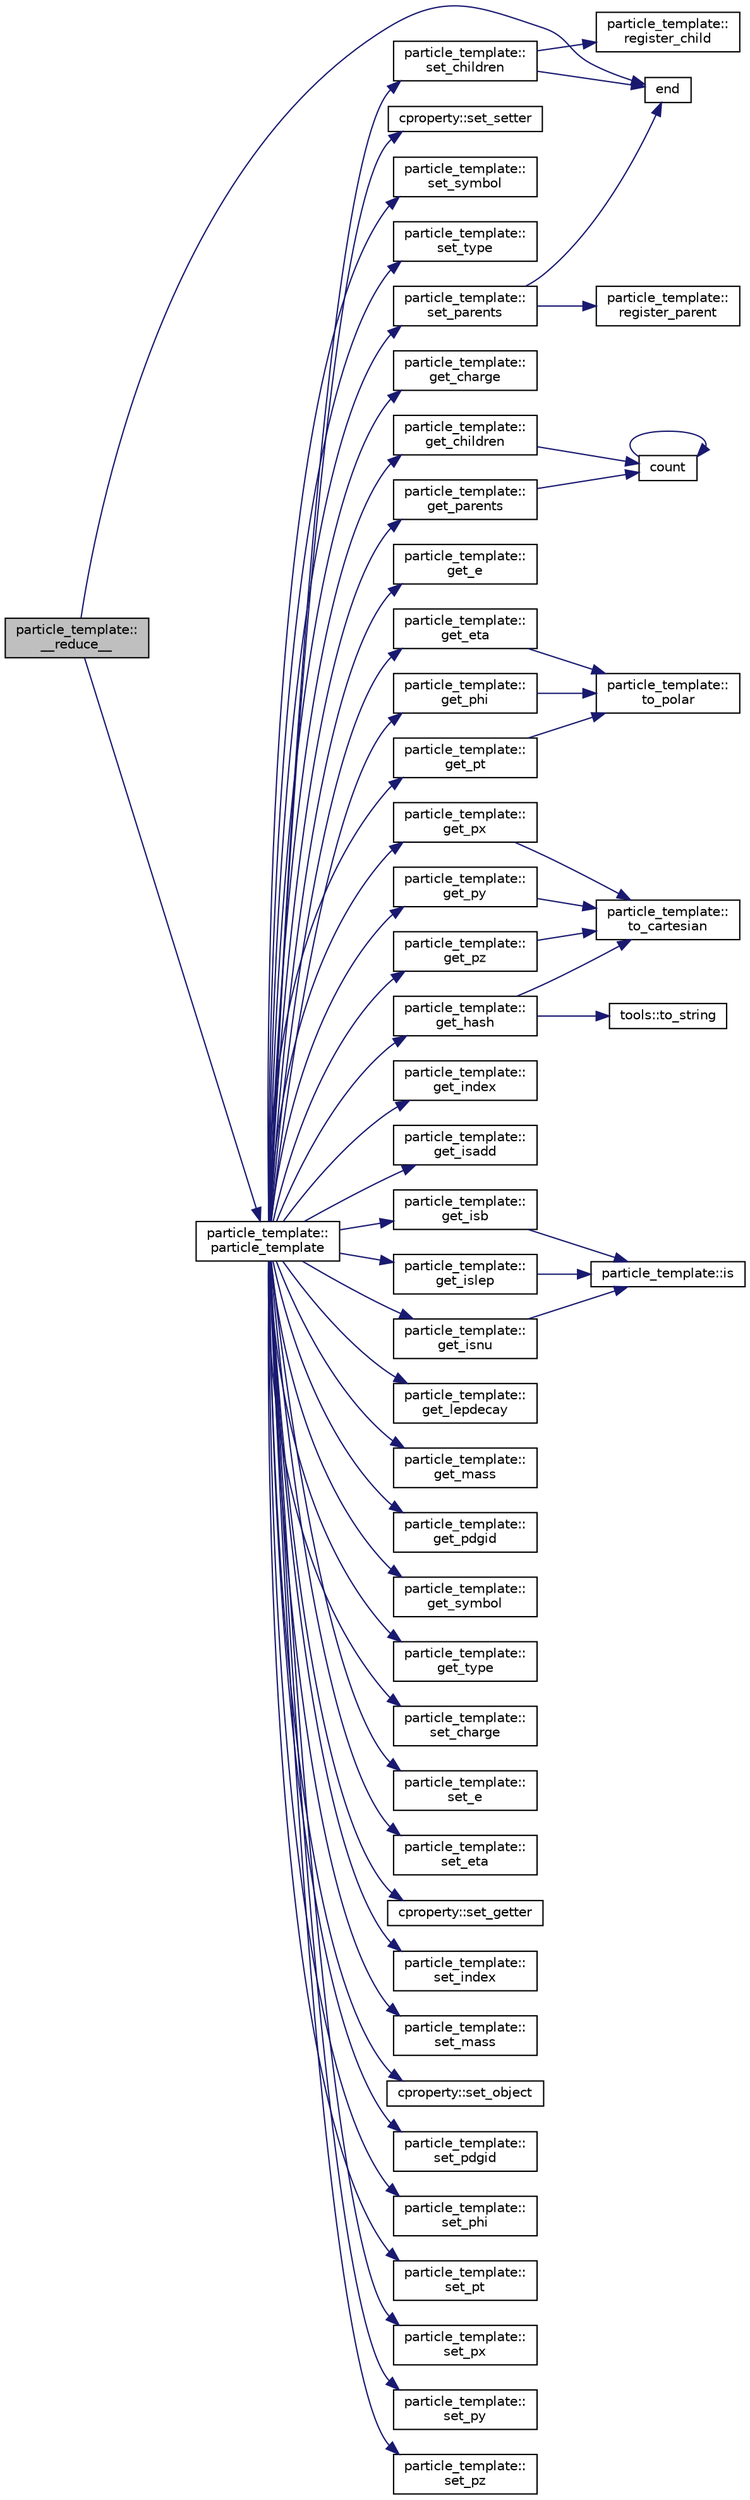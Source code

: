 digraph "particle_template::__reduce__"
{
 // INTERACTIVE_SVG=YES
 // LATEX_PDF_SIZE
  edge [fontname="Helvetica",fontsize="10",labelfontname="Helvetica",labelfontsize="10"];
  node [fontname="Helvetica",fontsize="10",shape=record];
  rankdir="LR";
  Node1 [label="particle_template::\l__reduce__",height=0.2,width=0.4,color="black", fillcolor="grey75", style="filled", fontcolor="black",tooltip=" "];
  Node1 -> Node2 [color="midnightblue",fontsize="10",style="solid",fontname="Helvetica"];
  Node2 [label="end",height=0.2,width=0.4,color="black", fillcolor="white", style="filled",URL="$_3name_4_8h.html#a64e9fa75beda50a9e8400ee0d4e61984",tooltip=" "];
  Node1 -> Node3 [color="midnightblue",fontsize="10",style="solid",fontname="Helvetica"];
  Node3 [label="particle_template::\lparticle_template",height=0.2,width=0.4,color="black", fillcolor="white", style="filled",URL="$classparticle__template.html#ab527ed22f6d67969247a0be9dda0165f",tooltip=" "];
  Node3 -> Node4 [color="midnightblue",fontsize="10",style="solid",fontname="Helvetica"];
  Node4 [label="particle_template::\lget_charge",height=0.2,width=0.4,color="black", fillcolor="white", style="filled",URL="$classparticle__template.html#a92866b3a31350f8d7ae5e15c8a551b33",tooltip=" "];
  Node3 -> Node5 [color="midnightblue",fontsize="10",style="solid",fontname="Helvetica"];
  Node5 [label="particle_template::\lget_children",height=0.2,width=0.4,color="black", fillcolor="white", style="filled",URL="$classparticle__template.html#a0d6f5cadd815776a58be4d47e99c750d",tooltip=" "];
  Node5 -> Node6 [color="midnightblue",fontsize="10",style="solid",fontname="Helvetica"];
  Node6 [label="count",height=0.2,width=0.4,color="black", fillcolor="white", style="filled",URL="$structs_2cxx_2base_8cxx.html#a4eee7b291ed2cdcd4e3c2496c603c48c",tooltip="Counts occurrences of a substring within a string."];
  Node6 -> Node6 [color="midnightblue",fontsize="10",style="solid",fontname="Helvetica"];
  Node3 -> Node7 [color="midnightblue",fontsize="10",style="solid",fontname="Helvetica"];
  Node7 [label="particle_template::\lget_e",height=0.2,width=0.4,color="black", fillcolor="white", style="filled",URL="$classparticle__template.html#ab0927b6be583340a0b8c4d12a5ff3ebf",tooltip=" "];
  Node3 -> Node8 [color="midnightblue",fontsize="10",style="solid",fontname="Helvetica"];
  Node8 [label="particle_template::\lget_eta",height=0.2,width=0.4,color="black", fillcolor="white", style="filled",URL="$classparticle__template.html#a51448fc89f42a176decd7047e503cfd4",tooltip=" "];
  Node8 -> Node9 [color="midnightblue",fontsize="10",style="solid",fontname="Helvetica"];
  Node9 [label="particle_template::\lto_polar",height=0.2,width=0.4,color="black", fillcolor="white", style="filled",URL="$classparticle__template.html#a79ef4e926f54b39c0648b9e7aedd57db",tooltip=" "];
  Node3 -> Node10 [color="midnightblue",fontsize="10",style="solid",fontname="Helvetica"];
  Node10 [label="particle_template::\lget_hash",height=0.2,width=0.4,color="black", fillcolor="white", style="filled",URL="$classparticle__template.html#a9c586cc0ac38cad5ccacf1bb4985e25b",tooltip=" "];
  Node10 -> Node11 [color="midnightblue",fontsize="10",style="solid",fontname="Helvetica"];
  Node11 [label="particle_template::\lto_cartesian",height=0.2,width=0.4,color="black", fillcolor="white", style="filled",URL="$classparticle__template.html#a9d76454c51212c82aaa61b6328bb6545",tooltip=" "];
  Node10 -> Node12 [color="midnightblue",fontsize="10",style="solid",fontname="Helvetica"];
  Node12 [label="tools::to_string",height=0.2,width=0.4,color="black", fillcolor="white", style="filled",URL="$classtools.html#afd037c109d75a9f119ec042e1ba922d9",tooltip="Converts a double value to a string with standard precision."];
  Node3 -> Node13 [color="midnightblue",fontsize="10",style="solid",fontname="Helvetica"];
  Node13 [label="particle_template::\lget_index",height=0.2,width=0.4,color="black", fillcolor="white", style="filled",URL="$classparticle__template.html#abb9421346892401cfc1d75142b46baf7",tooltip=" "];
  Node3 -> Node14 [color="midnightblue",fontsize="10",style="solid",fontname="Helvetica"];
  Node14 [label="particle_template::\lget_isadd",height=0.2,width=0.4,color="black", fillcolor="white", style="filled",URL="$classparticle__template.html#a58373d0f47618e85ab649a28ebe2b79a",tooltip=" "];
  Node3 -> Node15 [color="midnightblue",fontsize="10",style="solid",fontname="Helvetica"];
  Node15 [label="particle_template::\lget_isb",height=0.2,width=0.4,color="black", fillcolor="white", style="filled",URL="$classparticle__template.html#a2a3735ec76637317bb78cafb8759b258",tooltip=" "];
  Node15 -> Node16 [color="midnightblue",fontsize="10",style="solid",fontname="Helvetica"];
  Node16 [label="particle_template::is",height=0.2,width=0.4,color="black", fillcolor="white", style="filled",URL="$classparticle__template.html#a0f07f2b1587b5b72e50f9da36f079a24",tooltip=" "];
  Node3 -> Node17 [color="midnightblue",fontsize="10",style="solid",fontname="Helvetica"];
  Node17 [label="particle_template::\lget_islep",height=0.2,width=0.4,color="black", fillcolor="white", style="filled",URL="$classparticle__template.html#a2d99515f664dbf8dab14061682e5bc6b",tooltip=" "];
  Node17 -> Node16 [color="midnightblue",fontsize="10",style="solid",fontname="Helvetica"];
  Node3 -> Node18 [color="midnightblue",fontsize="10",style="solid",fontname="Helvetica"];
  Node18 [label="particle_template::\lget_isnu",height=0.2,width=0.4,color="black", fillcolor="white", style="filled",URL="$classparticle__template.html#a418dff4e2ee3f17d7a85a1e37c76b29f",tooltip=" "];
  Node18 -> Node16 [color="midnightblue",fontsize="10",style="solid",fontname="Helvetica"];
  Node3 -> Node19 [color="midnightblue",fontsize="10",style="solid",fontname="Helvetica"];
  Node19 [label="particle_template::\lget_lepdecay",height=0.2,width=0.4,color="black", fillcolor="white", style="filled",URL="$classparticle__template.html#ad101584e82d80dc3c560c2309867b8a7",tooltip=" "];
  Node3 -> Node20 [color="midnightblue",fontsize="10",style="solid",fontname="Helvetica"];
  Node20 [label="particle_template::\lget_mass",height=0.2,width=0.4,color="black", fillcolor="white", style="filled",URL="$classparticle__template.html#af5837057bd00b72689117beb704839bb",tooltip=" "];
  Node3 -> Node21 [color="midnightblue",fontsize="10",style="solid",fontname="Helvetica"];
  Node21 [label="particle_template::\lget_parents",height=0.2,width=0.4,color="black", fillcolor="white", style="filled",URL="$classparticle__template.html#a0b63a8ae07f178fa8f30044683c615ad",tooltip=" "];
  Node21 -> Node6 [color="midnightblue",fontsize="10",style="solid",fontname="Helvetica"];
  Node3 -> Node22 [color="midnightblue",fontsize="10",style="solid",fontname="Helvetica"];
  Node22 [label="particle_template::\lget_pdgid",height=0.2,width=0.4,color="black", fillcolor="white", style="filled",URL="$classparticle__template.html#a1dd91fb218aee680bd4920044133828d",tooltip=" "];
  Node3 -> Node23 [color="midnightblue",fontsize="10",style="solid",fontname="Helvetica"];
  Node23 [label="particle_template::\lget_phi",height=0.2,width=0.4,color="black", fillcolor="white", style="filled",URL="$classparticle__template.html#a79d8204190d8215481f6db43a69c8ab0",tooltip=" "];
  Node23 -> Node9 [color="midnightblue",fontsize="10",style="solid",fontname="Helvetica"];
  Node3 -> Node24 [color="midnightblue",fontsize="10",style="solid",fontname="Helvetica"];
  Node24 [label="particle_template::\lget_pt",height=0.2,width=0.4,color="black", fillcolor="white", style="filled",URL="$classparticle__template.html#a53f247991911f661cddf7372776d4967",tooltip=" "];
  Node24 -> Node9 [color="midnightblue",fontsize="10",style="solid",fontname="Helvetica"];
  Node3 -> Node25 [color="midnightblue",fontsize="10",style="solid",fontname="Helvetica"];
  Node25 [label="particle_template::\lget_px",height=0.2,width=0.4,color="black", fillcolor="white", style="filled",URL="$classparticle__template.html#a2c580f15b494fcbdc17c2339c1ae91e1",tooltip=" "];
  Node25 -> Node11 [color="midnightblue",fontsize="10",style="solid",fontname="Helvetica"];
  Node3 -> Node26 [color="midnightblue",fontsize="10",style="solid",fontname="Helvetica"];
  Node26 [label="particle_template::\lget_py",height=0.2,width=0.4,color="black", fillcolor="white", style="filled",URL="$classparticle__template.html#a4825c3c7d011c6c5fbc5b3c734799a7f",tooltip=" "];
  Node26 -> Node11 [color="midnightblue",fontsize="10",style="solid",fontname="Helvetica"];
  Node3 -> Node27 [color="midnightblue",fontsize="10",style="solid",fontname="Helvetica"];
  Node27 [label="particle_template::\lget_pz",height=0.2,width=0.4,color="black", fillcolor="white", style="filled",URL="$classparticle__template.html#ab78f0f9f18d3d13c26fdd549e1027e44",tooltip=" "];
  Node27 -> Node11 [color="midnightblue",fontsize="10",style="solid",fontname="Helvetica"];
  Node3 -> Node28 [color="midnightblue",fontsize="10",style="solid",fontname="Helvetica"];
  Node28 [label="particle_template::\lget_symbol",height=0.2,width=0.4,color="black", fillcolor="white", style="filled",URL="$classparticle__template.html#afa3165c6eb75d44985e3a679c05f2f35",tooltip=" "];
  Node3 -> Node29 [color="midnightblue",fontsize="10",style="solid",fontname="Helvetica"];
  Node29 [label="particle_template::\lget_type",height=0.2,width=0.4,color="black", fillcolor="white", style="filled",URL="$classparticle__template.html#ab021726ef6c07bffdccecb7bda38ca86",tooltip=" "];
  Node3 -> Node30 [color="midnightblue",fontsize="10",style="solid",fontname="Helvetica"];
  Node30 [label="particle_template::\lset_charge",height=0.2,width=0.4,color="black", fillcolor="white", style="filled",URL="$classparticle__template.html#af21be977ccd925410e90221d8fadef32",tooltip=" "];
  Node3 -> Node31 [color="midnightblue",fontsize="10",style="solid",fontname="Helvetica"];
  Node31 [label="particle_template::\lset_children",height=0.2,width=0.4,color="black", fillcolor="white", style="filled",URL="$classparticle__template.html#af4814257c6e584f51eaefee09d5d9300",tooltip=" "];
  Node31 -> Node2 [color="midnightblue",fontsize="10",style="solid",fontname="Helvetica"];
  Node31 -> Node32 [color="midnightblue",fontsize="10",style="solid",fontname="Helvetica"];
  Node32 [label="particle_template::\lregister_child",height=0.2,width=0.4,color="black", fillcolor="white", style="filled",URL="$classparticle__template.html#aa8af18b783e4bd8647620ffa62a321d7",tooltip=" "];
  Node3 -> Node33 [color="midnightblue",fontsize="10",style="solid",fontname="Helvetica"];
  Node33 [label="particle_template::\lset_e",height=0.2,width=0.4,color="black", fillcolor="white", style="filled",URL="$classparticle__template.html#afd797e25024bf1203b7524dc6aae703f",tooltip=" "];
  Node3 -> Node34 [color="midnightblue",fontsize="10",style="solid",fontname="Helvetica"];
  Node34 [label="particle_template::\lset_eta",height=0.2,width=0.4,color="black", fillcolor="white", style="filled",URL="$classparticle__template.html#a7f3069ef3b9d7f2f4b9bccd7cf87d955",tooltip=" "];
  Node3 -> Node35 [color="midnightblue",fontsize="10",style="solid",fontname="Helvetica"];
  Node35 [label="cproperty::set_getter",height=0.2,width=0.4,color="black", fillcolor="white", style="filled",URL="$classcproperty.html#a31b26b5ffb20bbf8d8ee38e0755a9819",tooltip=" "];
  Node3 -> Node36 [color="midnightblue",fontsize="10",style="solid",fontname="Helvetica"];
  Node36 [label="particle_template::\lset_index",height=0.2,width=0.4,color="black", fillcolor="white", style="filled",URL="$classparticle__template.html#a3ba07b65a181071a7c8c11e8ccdf3e91",tooltip=" "];
  Node3 -> Node37 [color="midnightblue",fontsize="10",style="solid",fontname="Helvetica"];
  Node37 [label="particle_template::\lset_mass",height=0.2,width=0.4,color="black", fillcolor="white", style="filled",URL="$classparticle__template.html#a0900578e2e9c96bddada2963b4a1b141",tooltip=" "];
  Node3 -> Node38 [color="midnightblue",fontsize="10",style="solid",fontname="Helvetica"];
  Node38 [label="cproperty::set_object",height=0.2,width=0.4,color="black", fillcolor="white", style="filled",URL="$classcproperty.html#a41a70e8e01c9b1a20b94d2dbf1a6b214",tooltip=" "];
  Node3 -> Node39 [color="midnightblue",fontsize="10",style="solid",fontname="Helvetica"];
  Node39 [label="particle_template::\lset_parents",height=0.2,width=0.4,color="black", fillcolor="white", style="filled",URL="$classparticle__template.html#a9550be5b7d6267872dfce8d92e9b09f2",tooltip=" "];
  Node39 -> Node2 [color="midnightblue",fontsize="10",style="solid",fontname="Helvetica"];
  Node39 -> Node40 [color="midnightblue",fontsize="10",style="solid",fontname="Helvetica"];
  Node40 [label="particle_template::\lregister_parent",height=0.2,width=0.4,color="black", fillcolor="white", style="filled",URL="$classparticle__template.html#a1136fb07def4cd0385bd6d37b9ad68ff",tooltip=" "];
  Node3 -> Node41 [color="midnightblue",fontsize="10",style="solid",fontname="Helvetica"];
  Node41 [label="particle_template::\lset_pdgid",height=0.2,width=0.4,color="black", fillcolor="white", style="filled",URL="$classparticle__template.html#ad9cf4aed3240fa987b364230a9929787",tooltip=" "];
  Node3 -> Node42 [color="midnightblue",fontsize="10",style="solid",fontname="Helvetica"];
  Node42 [label="particle_template::\lset_phi",height=0.2,width=0.4,color="black", fillcolor="white", style="filled",URL="$classparticle__template.html#a2ca47638ce890b9aa5d16c1184034fee",tooltip=" "];
  Node3 -> Node43 [color="midnightblue",fontsize="10",style="solid",fontname="Helvetica"];
  Node43 [label="particle_template::\lset_pt",height=0.2,width=0.4,color="black", fillcolor="white", style="filled",URL="$classparticle__template.html#a9176a4d5e1117cd5cabf048b8c595649",tooltip=" "];
  Node3 -> Node44 [color="midnightblue",fontsize="10",style="solid",fontname="Helvetica"];
  Node44 [label="particle_template::\lset_px",height=0.2,width=0.4,color="black", fillcolor="white", style="filled",URL="$classparticle__template.html#a2dbc599127cbb7252c4edbb440b5bd71",tooltip=" "];
  Node3 -> Node45 [color="midnightblue",fontsize="10",style="solid",fontname="Helvetica"];
  Node45 [label="particle_template::\lset_py",height=0.2,width=0.4,color="black", fillcolor="white", style="filled",URL="$classparticle__template.html#a0b2715c3ababedf9fb023578db3fb9e1",tooltip=" "];
  Node3 -> Node46 [color="midnightblue",fontsize="10",style="solid",fontname="Helvetica"];
  Node46 [label="particle_template::\lset_pz",height=0.2,width=0.4,color="black", fillcolor="white", style="filled",URL="$classparticle__template.html#af5770e8c231b36d403b3f155d0a63c96",tooltip=" "];
  Node3 -> Node47 [color="midnightblue",fontsize="10",style="solid",fontname="Helvetica"];
  Node47 [label="cproperty::set_setter",height=0.2,width=0.4,color="black", fillcolor="white", style="filled",URL="$classcproperty.html#af4583ba4cf4ebc53f870a2de8f110da7",tooltip=" "];
  Node3 -> Node48 [color="midnightblue",fontsize="10",style="solid",fontname="Helvetica"];
  Node48 [label="particle_template::\lset_symbol",height=0.2,width=0.4,color="black", fillcolor="white", style="filled",URL="$classparticle__template.html#a3341f187b6b2699bfc65aa7b272d2424",tooltip=" "];
  Node3 -> Node49 [color="midnightblue",fontsize="10",style="solid",fontname="Helvetica"];
  Node49 [label="particle_template::\lset_type",height=0.2,width=0.4,color="black", fillcolor="white", style="filled",URL="$classparticle__template.html#af7ffbf0f94819ca168cbb33e65e1c29e",tooltip=" "];
}
